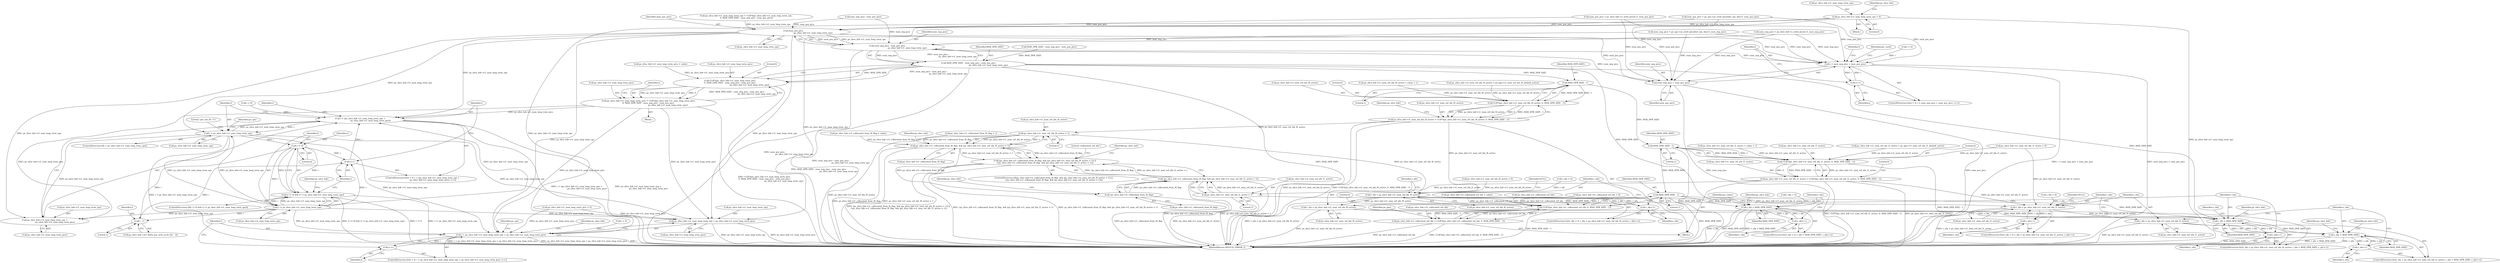 digraph "0_Android_7c9be319a279654e55a6d757265f88c61a16a4d5@pointer" {
"1000571" [label="(Call,ps_slice_hdr->i1_num_long_term_sps = 0)"];
"1000885" [label="(Call,num_pos_pics -\n                                                            ps_slice_hdr->i1_num_long_term_sps)"];
"1000883" [label="(Call,num_neg_pics - num_pos_pics -\n                                                            ps_slice_hdr->i1_num_long_term_sps)"];
"1000881" [label="(Call,MAX_DPB_SIZE - num_neg_pics - num_pos_pics -\n                                                            ps_slice_hdr->i1_num_long_term_sps)"];
"1000876" [label="(Call,CLIP3(ps_slice_hdr->i1_num_long_term_pics,\n 0, MAX_DPB_SIZE - num_neg_pics - num_pos_pics -\n                                                            ps_slice_hdr->i1_num_long_term_sps))"];
"1000872" [label="(Call,ps_slice_hdr->i1_num_long_term_pics = CLIP3(ps_slice_hdr->i1_num_long_term_pics,\n 0, MAX_DPB_SIZE - num_neg_pics - num_pos_pics -\n                                                            ps_slice_hdr->i1_num_long_term_sps))"];
"1000894" [label="(Call,i < (ps_slice_hdr->i1_num_long_term_sps +\n                                ps_slice_hdr->i1_num_long_term_pics))"];
"1000907" [label="(Call,i < ps_slice_hdr->i1_num_long_term_sps)"];
"1000896" [label="(Call,ps_slice_hdr->i1_num_long_term_sps +\n                                ps_slice_hdr->i1_num_long_term_pics)"];
"1001030" [label="(Call,i != 0)"];
"1000903" [label="(Call,i++)"];
"1001029" [label="(Call,(i != 0) && (i != ps_slice_hdr->i1_num_long_term_sps))"];
"1001033" [label="(Call,i != ps_slice_hdr->i1_num_long_term_sps)"];
"1001049" [label="(Call,i - 1)"];
"1001075" [label="(Call,i < ps_slice_hdr->i1_num_long_term_sps + ps_slice_hdr->i1_num_long_term_pics)"];
"1001084" [label="(Call,i++)"];
"1001077" [label="(Call,ps_slice_hdr->i1_num_long_term_sps + ps_slice_hdr->i1_num_long_term_pics)"];
"1001265" [label="(Call,MAX_DPB_SIZE - 1)"];
"1001260" [label="(Call,CLIP3(ps_slice_hdr->i1_num_ref_idx_l0_active, 0, MAX_DPB_SIZE - 1))"];
"1001256" [label="(Call,ps_slice_hdr->i1_num_ref_idx_l0_active = CLIP3(ps_slice_hdr->i1_num_ref_idx_l0_active, 0, MAX_DPB_SIZE - 1))"];
"1001390" [label="(Call,ps_slice_hdr->i1_num_ref_idx_l0_active > 1)"];
"1001386" [label="(Call,ps_slice_hdr->i1_collocated_from_l0_flag  && (ps_slice_hdr->i1_num_ref_idx_l0_active > 1))"];
"1001385" [label="(Call,(ps_slice_hdr->i1_collocated_from_l0_flag  && (ps_slice_hdr->i1_num_ref_idx_l0_active > 1)) ||\n (!ps_slice_hdr->i1_collocated_from_l0_flag  && (ps_slice_hdr->i1_num_ref_idx_l1_active > 1)))"];
"1001396" [label="(Call,!ps_slice_hdr->i1_collocated_from_l0_flag)"];
"1001395" [label="(Call,!ps_slice_hdr->i1_collocated_from_l0_flag  && (ps_slice_hdr->i1_num_ref_idx_l1_active > 1))"];
"1002286" [label="(Call,r_idx < ps_slice_hdr->i1_num_ref_idx_l0_active)"];
"1002291" [label="(Call,r_idx++)"];
"1002328" [label="(Call,r_idx = ps_slice_hdr->i1_num_ref_idx_l0_active)"];
"1002333" [label="(Call,r_idx < MAX_DPB_SIZE)"];
"1002336" [label="(Call,r_idx++)"];
"1002412" [label="(Call,r_idx < MAX_DPB_SIZE)"];
"1002415" [label="(Call,r_idx++)"];
"1001277" [label="(Call,MAX_DPB_SIZE - 1)"];
"1001272" [label="(Call,CLIP3(ps_slice_hdr->i1_num_ref_idx_l1_active, 0, MAX_DPB_SIZE - 1))"];
"1001268" [label="(Call,ps_slice_hdr->i1_num_ref_idx_l1_active = CLIP3(ps_slice_hdr->i1_num_ref_idx_l1_active, 0, MAX_DPB_SIZE - 1))"];
"1001400" [label="(Call,ps_slice_hdr->i1_num_ref_idx_l1_active > 1)"];
"1002365" [label="(Call,r_idx < ps_slice_hdr->i1_num_ref_idx_l1_active)"];
"1002370" [label="(Call,r_idx++)"];
"1002407" [label="(Call,r_idx = ps_slice_hdr->i1_num_ref_idx_l1_active)"];
"1001424" [label="(Call,MAX_DPB_SIZE - 1)"];
"1001419" [label="(Call,CLIP3(ps_slice_hdr->i1_collocated_ref_idx, 0, MAX_DPB_SIZE - 1))"];
"1001415" [label="(Call,ps_slice_hdr->i1_collocated_ref_idx = CLIP3(ps_slice_hdr->i1_collocated_ref_idx, 0, MAX_DPB_SIZE - 1))"];
"1002161" [label="(Call,r_idx < MAX_DPB_SIZE)"];
"1002164" [label="(Call,r_idx++)"];
"1001056" [label="(Call,i < num_neg_pics + num_pos_pics)"];
"1001061" [label="(Call,i++)"];
"1001058" [label="(Call,num_neg_pics + num_pos_pics)"];
"1000885" [label="(Call,num_pos_pics -\n                                                            ps_slice_hdr->i1_num_long_term_sps)"];
"1001261" [label="(Call,ps_slice_hdr->i1_num_ref_idx_l0_active)"];
"1001420" [label="(Call,ps_slice_hdr->i1_collocated_ref_idx)"];
"1000876" [label="(Call,CLIP3(ps_slice_hdr->i1_num_long_term_pics,\n 0, MAX_DPB_SIZE - num_neg_pics - num_pos_pics -\n                                                            ps_slice_hdr->i1_num_long_term_sps))"];
"1001265" [label="(Call,MAX_DPB_SIZE - 1)"];
"1001264" [label="(Literal,0)"];
"1000882" [label="(Identifier,MAX_DPB_SIZE)"];
"1001033" [label="(Call,i != ps_slice_hdr->i1_num_long_term_sps)"];
"1001208" [label="(Call,ps_slice_hdr->i1_num_ref_idx_l0_active = value + 1)"];
"1002336" [label="(Call,r_idx++)"];
"1002408" [label="(Identifier,r_idx)"];
"1002409" [label="(Call,ps_slice_hdr->i1_num_ref_idx_l1_active)"];
"1001357" [label="(Call,ps_slice_hdr->i1_collocated_ref_idx = 0)"];
"1001391" [label="(Call,ps_slice_hdr->i1_num_ref_idx_l0_active)"];
"1000890" [label="(ControlStructure,for(i = 0; i < (ps_slice_hdr->i1_num_long_term_sps +\n                                ps_slice_hdr->i1_num_long_term_pics); i++))"];
"1001090" [label="(Identifier,ps_slice_hdr)"];
"1000572" [label="(Call,ps_slice_hdr->i1_num_long_term_sps)"];
"1001226" [label="(Call,ps_slice_hdr->i1_num_ref_idx_l1_active = value + 1)"];
"1000873" [label="(Call,ps_slice_hdr->i1_num_long_term_pics)"];
"1000900" [label="(Call,ps_slice_hdr->i1_num_long_term_pics)"];
"1002296" [label="(Identifier,NULL)"];
"1001384" [label="(ControlStructure,if((ps_slice_hdr->i1_collocated_from_l0_flag  && (ps_slice_hdr->i1_num_ref_idx_l0_active > 1)) ||\n (!ps_slice_hdr->i1_collocated_from_l0_flag  && (ps_slice_hdr->i1_num_ref_idx_l1_active > 1))))"];
"1001395" [label="(Call,!ps_slice_hdr->i1_collocated_from_l0_flag  && (ps_slice_hdr->i1_num_ref_idx_l1_active > 1))"];
"1001045" [label="(Call,ps_slice_hdr->ai1_delta_poc_msb_cycle_lt[i - 1])"];
"1001078" [label="(Call,ps_slice_hdr->i1_num_long_term_sps)"];
"1002283" [label="(Call,r_idx = 0)"];
"1001417" [label="(Identifier,ps_slice_hdr)"];
"1002164" [label="(Call,r_idx++)"];
"1001085" [label="(Identifier,i)"];
"1000877" [label="(Call,ps_slice_hdr->i1_num_long_term_pics)"];
"1001270" [label="(Identifier,ps_slice_hdr)"];
"1001061" [label="(Call,i++)"];
"1000560" [label="(Block,)"];
"1001272" [label="(Call,CLIP3(ps_slice_hdr->i1_num_ref_idx_l1_active, 0, MAX_DPB_SIZE - 1))"];
"1001058" [label="(Call,num_neg_pics + num_pos_pics)"];
"1001260" [label="(Call,CLIP3(ps_slice_hdr->i1_num_ref_idx_l0_active, 0, MAX_DPB_SIZE - 1))"];
"1001282" [label="(Literal,0)"];
"1000906" [label="(ControlStructure,if(i < ps_slice_hdr->i1_num_long_term_sps))"];
"1001032" [label="(Literal,0)"];
"1000892" [label="(Identifier,i)"];
"1001256" [label="(Call,ps_slice_hdr->i1_num_ref_idx_l0_active = CLIP3(ps_slice_hdr->i1_num_ref_idx_l0_active, 0, MAX_DPB_SIZE - 1))"];
"1002337" [label="(Identifier,r_idx)"];
"1002371" [label="(Identifier,r_idx)"];
"1002162" [label="(Identifier,r_idx)"];
"1002367" [label="(Call,ps_slice_hdr->i1_num_ref_idx_l1_active)"];
"1001059" [label="(Identifier,num_neg_pics)"];
"1000916" [label="(Identifier,ps_sps)"];
"1001273" [label="(Call,ps_slice_hdr->i1_num_ref_idx_l1_active)"];
"1000764" [label="(Call,num_pos_pics = ps_sps->as_stref_picset[st_rps_idx].i1_num_pos_pics)"];
"1001268" [label="(Call,ps_slice_hdr->i1_num_ref_idx_l1_active = CLIP3(ps_slice_hdr->i1_num_ref_idx_l1_active, 0, MAX_DPB_SIZE - 1))"];
"1001072" [label="(Call,i = 0)"];
"1001426" [label="(Literal,1)"];
"1000576" [label="(Call,ps_slice_hdr->i1_num_long_term_pics = 0)"];
"1001415" [label="(Call,ps_slice_hdr->i1_collocated_ref_idx = CLIP3(ps_slice_hdr->i1_collocated_ref_idx, 0, MAX_DPB_SIZE - 1))"];
"1001035" [label="(Call,ps_slice_hdr->i1_num_long_term_sps)"];
"1001081" [label="(Call,ps_slice_hdr->i1_num_long_term_pics)"];
"1001034" [label="(Identifier,i)"];
"1002343" [label="(Identifier,ps_slice_hdr)"];
"1001029" [label="(Call,(i != 0) && (i != ps_slice_hdr->i1_num_long_term_sps))"];
"1002413" [label="(Identifier,r_idx)"];
"1001062" [label="(Identifier,i)"];
"1002282" [label="(ControlStructure,for(r_idx = 0; r_idx < ps_slice_hdr->i1_num_ref_idx_l0_active; r_idx++))"];
"1001098" [label="(Identifier,ps_sps)"];
"1001057" [label="(Identifier,i)"];
"1001423" [label="(Literal,0)"];
"1001424" [label="(Call,MAX_DPB_SIZE - 1)"];
"1001394" [label="(Literal,1)"];
"1001049" [label="(Call,i - 1)"];
"1000883" [label="(Call,num_neg_pics - num_pos_pics -\n                                                            ps_slice_hdr->i1_num_long_term_sps)"];
"1000891" [label="(Call,i = 0)"];
"1002223" [label="(Identifier,ps_codec)"];
"1002171" [label="(Identifier,ps_slice_hdr)"];
"1000755" [label="(Call,num_neg_pics = ps_sps->as_stref_picset[st_rps_idx].i1_num_neg_pics)"];
"1001031" [label="(Identifier,i)"];
"1001407" [label="(Literal,\"collocated_ref_idx\")"];
"1001060" [label="(Identifier,num_pos_pics)"];
"1001390" [label="(Call,ps_slice_hdr->i1_num_ref_idx_l0_active > 1)"];
"1002292" [label="(Identifier,r_idx)"];
"1001396" [label="(Call,!ps_slice_hdr->i1_collocated_from_l0_flag)"];
"1001379" [label="(Call,ps_slice_hdr->i1_collocated_from_l0_flag = value)"];
"1002375" [label="(Identifier,NULL)"];
"1001249" [label="(Call,ps_slice_hdr->i1_num_ref_idx_l1_active = ps_pps->i1_num_ref_idx_l1_default_active)"];
"1002443" [label="(Identifier,ps_slice_hdr)"];
"1002661" [label="(MethodReturn,IHEVCD_ERROR_T)"];
"1001257" [label="(Call,ps_slice_hdr->i1_num_ref_idx_l0_active)"];
"1002365" [label="(Call,r_idx < ps_slice_hdr->i1_num_ref_idx_l1_active)"];
"1000881" [label="(Call,MAX_DPB_SIZE - num_neg_pics - num_pos_pics -\n                                                            ps_slice_hdr->i1_num_long_term_sps)"];
"1000880" [label="(Literal,0)"];
"1001431" [label="(Identifier,ps_pps)"];
"1001050" [label="(Identifier,i)"];
"1001056" [label="(Call,i < num_neg_pics + num_pos_pics)"];
"1000832" [label="(Block,)"];
"1000908" [label="(Identifier,i)"];
"1001387" [label="(Call,ps_slice_hdr->i1_collocated_from_l0_flag)"];
"1000578" [label="(Identifier,ps_slice_hdr)"];
"1002414" [label="(Identifier,MAX_DPB_SIZE)"];
"1000571" [label="(Call,ps_slice_hdr->i1_num_long_term_sps = 0)"];
"1002158" [label="(Call,r_idx = 0)"];
"1002328" [label="(Call,r_idx = ps_slice_hdr->i1_num_ref_idx_l0_active)"];
"1000896" [label="(Call,ps_slice_hdr->i1_num_long_term_sps +\n                                ps_slice_hdr->i1_num_long_term_pics)"];
"1000966" [label="(Literal,\"poc_lsb_lt[ i ]\")"];
"1001076" [label="(Identifier,i)"];
"1001052" [label="(ControlStructure,for(i = 0; i < num_neg_pics + num_pos_pics; i++))"];
"1001277" [label="(Call,MAX_DPB_SIZE - 1)"];
"1000907" [label="(Call,i < ps_slice_hdr->i1_num_long_term_sps)"];
"1001075" [label="(Call,i < ps_slice_hdr->i1_num_long_term_sps + ps_slice_hdr->i1_num_long_term_pics)"];
"1000904" [label="(Identifier,i)"];
"1001042" [label="(Identifier,ps_slice_hdr)"];
"1001386" [label="(Call,ps_slice_hdr->i1_collocated_from_l0_flag  && (ps_slice_hdr->i1_num_ref_idx_l0_active > 1))"];
"1000860" [label="(Call,num_neg_pics - num_pos_pics)"];
"1002362" [label="(Call,r_idx = 0)"];
"1001410" [label="(Call,ps_slice_hdr->i1_collocated_ref_idx = value)"];
"1002334" [label="(Identifier,r_idx)"];
"1002361" [label="(ControlStructure,for(r_idx = 0; r_idx < ps_slice_hdr->i1_num_ref_idx_l1_active; r_idx++))"];
"1002287" [label="(Identifier,r_idx)"];
"1001269" [label="(Call,ps_slice_hdr->i1_num_ref_idx_l1_active)"];
"1001073" [label="(Identifier,i)"];
"1002329" [label="(Identifier,r_idx)"];
"1000807" [label="(Call,num_neg_pics = ps_slice_hdr->s_stref_picset.i1_num_neg_pics)"];
"1000858" [label="(Call,MAX_DPB_SIZE - num_neg_pics - num_pos_pics)"];
"1002422" [label="(Identifier,ps_slice_hdr)"];
"1002286" [label="(Call,r_idx < ps_slice_hdr->i1_num_ref_idx_l0_active)"];
"1001416" [label="(Call,ps_slice_hdr->i1_collocated_ref_idx)"];
"1000897" [label="(Call,ps_slice_hdr->i1_num_long_term_sps)"];
"1000884" [label="(Identifier,num_neg_pics)"];
"1002327" [label="(ControlStructure,for(r_idx = ps_slice_hdr->i1_num_ref_idx_l0_active; r_idx < MAX_DPB_SIZE; r_idx++))"];
"1001402" [label="(Identifier,ps_slice_hdr)"];
"1002407" [label="(Call,r_idx = ps_slice_hdr->i1_num_ref_idx_l1_active)"];
"1002416" [label="(Identifier,r_idx)"];
"1001279" [label="(Literal,1)"];
"1001276" [label="(Literal,0)"];
"1001054" [label="(Identifier,i)"];
"1002406" [label="(ControlStructure,for(r_idx = ps_slice_hdr->i1_num_ref_idx_l1_active; r_idx < MAX_DPB_SIZE; r_idx++))"];
"1001051" [label="(Literal,1)"];
"1002333" [label="(Call,r_idx < MAX_DPB_SIZE)"];
"1001278" [label="(Identifier,MAX_DPB_SIZE)"];
"1000903" [label="(Call,i++)"];
"1002412" [label="(Call,r_idx < MAX_DPB_SIZE)"];
"1000894" [label="(Call,i < (ps_slice_hdr->i1_num_long_term_sps +\n                                ps_slice_hdr->i1_num_long_term_pics))"];
"1001267" [label="(Literal,1)"];
"1001071" [label="(ControlStructure,for(i = 0; i < ps_slice_hdr->i1_num_long_term_sps + ps_slice_hdr->i1_num_long_term_pics; i++))"];
"1002335" [label="(Identifier,MAX_DPB_SIZE)"];
"1001161" [label="(Call,ps_slice_hdr->i1_num_ref_idx_l1_active = 0)"];
"1000872" [label="(Call,ps_slice_hdr->i1_num_long_term_pics = CLIP3(ps_slice_hdr->i1_num_long_term_pics,\n 0, MAX_DPB_SIZE - num_neg_pics - num_pos_pics -\n                                                            ps_slice_hdr->i1_num_long_term_sps))"];
"1000575" [label="(Literal,0)"];
"1002366" [label="(Identifier,r_idx)"];
"1001385" [label="(Call,(ps_slice_hdr->i1_collocated_from_l0_flag  && (ps_slice_hdr->i1_num_ref_idx_l0_active > 1)) ||\n (!ps_slice_hdr->i1_collocated_from_l0_flag  && (ps_slice_hdr->i1_num_ref_idx_l1_active > 1)))"];
"1001404" [label="(Literal,1)"];
"1001188" [label="(Block,)"];
"1002161" [label="(Call,r_idx < MAX_DPB_SIZE)"];
"1001235" [label="(Call,ps_slice_hdr->i1_num_ref_idx_l0_active = ps_pps->i1_num_ref_idx_l0_default_active)"];
"1001401" [label="(Call,ps_slice_hdr->i1_num_ref_idx_l1_active)"];
"1001066" [label="(Identifier,pi1_used)"];
"1002165" [label="(Identifier,r_idx)"];
"1002288" [label="(Call,ps_slice_hdr->i1_num_ref_idx_l0_active)"];
"1000895" [label="(Identifier,i)"];
"1001077" [label="(Call,ps_slice_hdr->i1_num_long_term_sps + ps_slice_hdr->i1_num_long_term_pics)"];
"1002330" [label="(Call,ps_slice_hdr->i1_num_ref_idx_l0_active)"];
"1002363" [label="(Identifier,r_idx)"];
"1001419" [label="(Call,CLIP3(ps_slice_hdr->i1_collocated_ref_idx, 0, MAX_DPB_SIZE - 1))"];
"1001398" [label="(Identifier,ps_slice_hdr)"];
"1001156" [label="(Call,ps_slice_hdr->i1_num_ref_idx_l0_active = 0)"];
"1002370" [label="(Call,r_idx++)"];
"1001352" [label="(Call,ps_slice_hdr->i1_collocated_from_l0_flag = 1)"];
"1000886" [label="(Identifier,num_pos_pics)"];
"1001030" [label="(Call,i != 0)"];
"1000887" [label="(Call,ps_slice_hdr->i1_num_long_term_sps)"];
"1001053" [label="(Call,i = 0)"];
"1001084" [label="(Call,i++)"];
"1001028" [label="(ControlStructure,if((i != 0) && (i != ps_slice_hdr->i1_num_long_term_sps)))"];
"1002291" [label="(Call,r_idx++)"];
"1000814" [label="(Call,num_pos_pics = ps_slice_hdr->s_stref_picset.i1_num_pos_pics)"];
"1000849" [label="(Call,ps_slice_hdr->i1_num_long_term_sps = CLIP3(ps_slice_hdr->i1_num_long_term_sps,\n 0, MAX_DPB_SIZE - num_neg_pics - num_pos_pics))"];
"1001425" [label="(Identifier,MAX_DPB_SIZE)"];
"1000909" [label="(Call,ps_slice_hdr->i1_num_long_term_sps)"];
"1002415" [label="(Call,r_idx++)"];
"1001400" [label="(Call,ps_slice_hdr->i1_num_ref_idx_l1_active > 1)"];
"1002163" [label="(Identifier,MAX_DPB_SIZE)"];
"1002157" [label="(ControlStructure,for(r_idx = 0; r_idx < MAX_DPB_SIZE; r_idx++))"];
"1001266" [label="(Identifier,MAX_DPB_SIZE)"];
"1000867" [label="(Call,ps_slice_hdr->i1_num_long_term_pics = value)"];
"1001397" [label="(Call,ps_slice_hdr->i1_collocated_from_l0_flag)"];
"1000571" -> "1000560"  [label="AST: "];
"1000571" -> "1000575"  [label="CFG: "];
"1000572" -> "1000571"  [label="AST: "];
"1000575" -> "1000571"  [label="AST: "];
"1000578" -> "1000571"  [label="CFG: "];
"1000571" -> "1002661"  [label="DDG: ps_slice_hdr->i1_num_long_term_sps"];
"1000571" -> "1000885"  [label="DDG: ps_slice_hdr->i1_num_long_term_sps"];
"1000571" -> "1001075"  [label="DDG: ps_slice_hdr->i1_num_long_term_sps"];
"1000571" -> "1001077"  [label="DDG: ps_slice_hdr->i1_num_long_term_sps"];
"1000885" -> "1000883"  [label="AST: "];
"1000885" -> "1000887"  [label="CFG: "];
"1000886" -> "1000885"  [label="AST: "];
"1000887" -> "1000885"  [label="AST: "];
"1000883" -> "1000885"  [label="CFG: "];
"1000885" -> "1000883"  [label="DDG: num_pos_pics"];
"1000885" -> "1000883"  [label="DDG: ps_slice_hdr->i1_num_long_term_sps"];
"1000814" -> "1000885"  [label="DDG: num_pos_pics"];
"1000764" -> "1000885"  [label="DDG: num_pos_pics"];
"1000860" -> "1000885"  [label="DDG: num_pos_pics"];
"1000849" -> "1000885"  [label="DDG: ps_slice_hdr->i1_num_long_term_sps"];
"1000885" -> "1000894"  [label="DDG: ps_slice_hdr->i1_num_long_term_sps"];
"1000885" -> "1000896"  [label="DDG: ps_slice_hdr->i1_num_long_term_sps"];
"1000885" -> "1000907"  [label="DDG: ps_slice_hdr->i1_num_long_term_sps"];
"1000885" -> "1001056"  [label="DDG: num_pos_pics"];
"1000885" -> "1001058"  [label="DDG: num_pos_pics"];
"1000885" -> "1001075"  [label="DDG: ps_slice_hdr->i1_num_long_term_sps"];
"1000885" -> "1001077"  [label="DDG: ps_slice_hdr->i1_num_long_term_sps"];
"1000883" -> "1000881"  [label="AST: "];
"1000884" -> "1000883"  [label="AST: "];
"1000881" -> "1000883"  [label="CFG: "];
"1000883" -> "1002661"  [label="DDG: num_pos_pics -\n                                                            ps_slice_hdr->i1_num_long_term_sps"];
"1000883" -> "1000881"  [label="DDG: num_neg_pics"];
"1000883" -> "1000881"  [label="DDG: num_pos_pics -\n                                                            ps_slice_hdr->i1_num_long_term_sps"];
"1000807" -> "1000883"  [label="DDG: num_neg_pics"];
"1000755" -> "1000883"  [label="DDG: num_neg_pics"];
"1000860" -> "1000883"  [label="DDG: num_neg_pics"];
"1000883" -> "1001056"  [label="DDG: num_neg_pics"];
"1000883" -> "1001058"  [label="DDG: num_neg_pics"];
"1000881" -> "1000876"  [label="AST: "];
"1000882" -> "1000881"  [label="AST: "];
"1000876" -> "1000881"  [label="CFG: "];
"1000881" -> "1002661"  [label="DDG: num_neg_pics - num_pos_pics -\n                                                            ps_slice_hdr->i1_num_long_term_sps"];
"1000881" -> "1002661"  [label="DDG: MAX_DPB_SIZE"];
"1000881" -> "1000876"  [label="DDG: MAX_DPB_SIZE"];
"1000881" -> "1000876"  [label="DDG: num_neg_pics - num_pos_pics -\n                                                            ps_slice_hdr->i1_num_long_term_sps"];
"1000858" -> "1000881"  [label="DDG: MAX_DPB_SIZE"];
"1000881" -> "1001265"  [label="DDG: MAX_DPB_SIZE"];
"1000881" -> "1002161"  [label="DDG: MAX_DPB_SIZE"];
"1000881" -> "1002333"  [label="DDG: MAX_DPB_SIZE"];
"1000876" -> "1000872"  [label="AST: "];
"1000877" -> "1000876"  [label="AST: "];
"1000880" -> "1000876"  [label="AST: "];
"1000872" -> "1000876"  [label="CFG: "];
"1000876" -> "1002661"  [label="DDG: MAX_DPB_SIZE - num_neg_pics - num_pos_pics -\n                                                            ps_slice_hdr->i1_num_long_term_sps"];
"1000876" -> "1000872"  [label="DDG: ps_slice_hdr->i1_num_long_term_pics"];
"1000876" -> "1000872"  [label="DDG: 0"];
"1000876" -> "1000872"  [label="DDG: MAX_DPB_SIZE - num_neg_pics - num_pos_pics -\n                                                            ps_slice_hdr->i1_num_long_term_sps"];
"1000867" -> "1000876"  [label="DDG: ps_slice_hdr->i1_num_long_term_pics"];
"1000872" -> "1000832"  [label="AST: "];
"1000873" -> "1000872"  [label="AST: "];
"1000892" -> "1000872"  [label="CFG: "];
"1000872" -> "1002661"  [label="DDG: CLIP3(ps_slice_hdr->i1_num_long_term_pics,\n 0, MAX_DPB_SIZE - num_neg_pics - num_pos_pics -\n                                                            ps_slice_hdr->i1_num_long_term_sps)"];
"1000872" -> "1000894"  [label="DDG: ps_slice_hdr->i1_num_long_term_pics"];
"1000872" -> "1000896"  [label="DDG: ps_slice_hdr->i1_num_long_term_pics"];
"1000872" -> "1001075"  [label="DDG: ps_slice_hdr->i1_num_long_term_pics"];
"1000872" -> "1001077"  [label="DDG: ps_slice_hdr->i1_num_long_term_pics"];
"1000894" -> "1000890"  [label="AST: "];
"1000894" -> "1000896"  [label="CFG: "];
"1000895" -> "1000894"  [label="AST: "];
"1000896" -> "1000894"  [label="AST: "];
"1000908" -> "1000894"  [label="CFG: "];
"1001054" -> "1000894"  [label="CFG: "];
"1000894" -> "1002661"  [label="DDG: i < (ps_slice_hdr->i1_num_long_term_sps +\n                                ps_slice_hdr->i1_num_long_term_pics)"];
"1000894" -> "1002661"  [label="DDG: ps_slice_hdr->i1_num_long_term_sps +\n                                ps_slice_hdr->i1_num_long_term_pics"];
"1000903" -> "1000894"  [label="DDG: i"];
"1000891" -> "1000894"  [label="DDG: i"];
"1000907" -> "1000894"  [label="DDG: ps_slice_hdr->i1_num_long_term_sps"];
"1001033" -> "1000894"  [label="DDG: ps_slice_hdr->i1_num_long_term_sps"];
"1000894" -> "1000907"  [label="DDG: i"];
"1000907" -> "1000906"  [label="AST: "];
"1000907" -> "1000909"  [label="CFG: "];
"1000908" -> "1000907"  [label="AST: "];
"1000909" -> "1000907"  [label="AST: "];
"1000916" -> "1000907"  [label="CFG: "];
"1000966" -> "1000907"  [label="CFG: "];
"1000907" -> "1002661"  [label="DDG: i < ps_slice_hdr->i1_num_long_term_sps"];
"1000907" -> "1000896"  [label="DDG: ps_slice_hdr->i1_num_long_term_sps"];
"1001033" -> "1000907"  [label="DDG: ps_slice_hdr->i1_num_long_term_sps"];
"1000907" -> "1001030"  [label="DDG: i"];
"1000907" -> "1001033"  [label="DDG: ps_slice_hdr->i1_num_long_term_sps"];
"1000907" -> "1001075"  [label="DDG: ps_slice_hdr->i1_num_long_term_sps"];
"1000907" -> "1001077"  [label="DDG: ps_slice_hdr->i1_num_long_term_sps"];
"1000896" -> "1000900"  [label="CFG: "];
"1000897" -> "1000896"  [label="AST: "];
"1000900" -> "1000896"  [label="AST: "];
"1001033" -> "1000896"  [label="DDG: ps_slice_hdr->i1_num_long_term_sps"];
"1001030" -> "1001029"  [label="AST: "];
"1001030" -> "1001032"  [label="CFG: "];
"1001031" -> "1001030"  [label="AST: "];
"1001032" -> "1001030"  [label="AST: "];
"1001034" -> "1001030"  [label="CFG: "];
"1001029" -> "1001030"  [label="CFG: "];
"1001030" -> "1000903"  [label="DDG: i"];
"1001030" -> "1001029"  [label="DDG: i"];
"1001030" -> "1001029"  [label="DDG: 0"];
"1001030" -> "1001033"  [label="DDG: i"];
"1001030" -> "1001049"  [label="DDG: i"];
"1000903" -> "1000890"  [label="AST: "];
"1000903" -> "1000904"  [label="CFG: "];
"1000904" -> "1000903"  [label="AST: "];
"1000895" -> "1000903"  [label="CFG: "];
"1001049" -> "1000903"  [label="DDG: i"];
"1001033" -> "1000903"  [label="DDG: i"];
"1001029" -> "1001028"  [label="AST: "];
"1001029" -> "1001033"  [label="CFG: "];
"1001033" -> "1001029"  [label="AST: "];
"1001042" -> "1001029"  [label="CFG: "];
"1000904" -> "1001029"  [label="CFG: "];
"1001029" -> "1002661"  [label="DDG: i != 0"];
"1001029" -> "1002661"  [label="DDG: i != ps_slice_hdr->i1_num_long_term_sps"];
"1001029" -> "1002661"  [label="DDG: (i != 0) && (i != ps_slice_hdr->i1_num_long_term_sps)"];
"1001033" -> "1001029"  [label="DDG: i"];
"1001033" -> "1001029"  [label="DDG: ps_slice_hdr->i1_num_long_term_sps"];
"1001033" -> "1001035"  [label="CFG: "];
"1001034" -> "1001033"  [label="AST: "];
"1001035" -> "1001033"  [label="AST: "];
"1001033" -> "1001049"  [label="DDG: i"];
"1001033" -> "1001075"  [label="DDG: ps_slice_hdr->i1_num_long_term_sps"];
"1001033" -> "1001077"  [label="DDG: ps_slice_hdr->i1_num_long_term_sps"];
"1001049" -> "1001045"  [label="AST: "];
"1001049" -> "1001051"  [label="CFG: "];
"1001050" -> "1001049"  [label="AST: "];
"1001051" -> "1001049"  [label="AST: "];
"1001045" -> "1001049"  [label="CFG: "];
"1001075" -> "1001071"  [label="AST: "];
"1001075" -> "1001077"  [label="CFG: "];
"1001076" -> "1001075"  [label="AST: "];
"1001077" -> "1001075"  [label="AST: "];
"1001090" -> "1001075"  [label="CFG: "];
"1001098" -> "1001075"  [label="CFG: "];
"1001075" -> "1002661"  [label="DDG: i < ps_slice_hdr->i1_num_long_term_sps + ps_slice_hdr->i1_num_long_term_pics"];
"1001075" -> "1002661"  [label="DDG: ps_slice_hdr->i1_num_long_term_sps + ps_slice_hdr->i1_num_long_term_pics"];
"1001075" -> "1002661"  [label="DDG: i"];
"1001084" -> "1001075"  [label="DDG: i"];
"1001072" -> "1001075"  [label="DDG: i"];
"1000576" -> "1001075"  [label="DDG: ps_slice_hdr->i1_num_long_term_pics"];
"1001075" -> "1001084"  [label="DDG: i"];
"1001084" -> "1001071"  [label="AST: "];
"1001084" -> "1001085"  [label="CFG: "];
"1001085" -> "1001084"  [label="AST: "];
"1001076" -> "1001084"  [label="CFG: "];
"1001077" -> "1001081"  [label="CFG: "];
"1001078" -> "1001077"  [label="AST: "];
"1001081" -> "1001077"  [label="AST: "];
"1001077" -> "1002661"  [label="DDG: ps_slice_hdr->i1_num_long_term_sps"];
"1001077" -> "1002661"  [label="DDG: ps_slice_hdr->i1_num_long_term_pics"];
"1000576" -> "1001077"  [label="DDG: ps_slice_hdr->i1_num_long_term_pics"];
"1001265" -> "1001260"  [label="AST: "];
"1001265" -> "1001267"  [label="CFG: "];
"1001266" -> "1001265"  [label="AST: "];
"1001267" -> "1001265"  [label="AST: "];
"1001260" -> "1001265"  [label="CFG: "];
"1001265" -> "1001260"  [label="DDG: MAX_DPB_SIZE"];
"1001265" -> "1001260"  [label="DDG: 1"];
"1001265" -> "1001277"  [label="DDG: MAX_DPB_SIZE"];
"1001260" -> "1001256"  [label="AST: "];
"1001261" -> "1001260"  [label="AST: "];
"1001264" -> "1001260"  [label="AST: "];
"1001256" -> "1001260"  [label="CFG: "];
"1001260" -> "1001256"  [label="DDG: ps_slice_hdr->i1_num_ref_idx_l0_active"];
"1001260" -> "1001256"  [label="DDG: 0"];
"1001260" -> "1001256"  [label="DDG: MAX_DPB_SIZE - 1"];
"1001208" -> "1001260"  [label="DDG: ps_slice_hdr->i1_num_ref_idx_l0_active"];
"1001235" -> "1001260"  [label="DDG: ps_slice_hdr->i1_num_ref_idx_l0_active"];
"1001256" -> "1001188"  [label="AST: "];
"1001257" -> "1001256"  [label="AST: "];
"1001270" -> "1001256"  [label="CFG: "];
"1001256" -> "1002661"  [label="DDG: ps_slice_hdr->i1_num_ref_idx_l0_active"];
"1001256" -> "1002661"  [label="DDG: CLIP3(ps_slice_hdr->i1_num_ref_idx_l0_active, 0, MAX_DPB_SIZE - 1)"];
"1001256" -> "1001390"  [label="DDG: ps_slice_hdr->i1_num_ref_idx_l0_active"];
"1001256" -> "1002286"  [label="DDG: ps_slice_hdr->i1_num_ref_idx_l0_active"];
"1001390" -> "1001386"  [label="AST: "];
"1001390" -> "1001394"  [label="CFG: "];
"1001391" -> "1001390"  [label="AST: "];
"1001394" -> "1001390"  [label="AST: "];
"1001386" -> "1001390"  [label="CFG: "];
"1001390" -> "1002661"  [label="DDG: ps_slice_hdr->i1_num_ref_idx_l0_active"];
"1001390" -> "1001386"  [label="DDG: ps_slice_hdr->i1_num_ref_idx_l0_active"];
"1001390" -> "1001386"  [label="DDG: 1"];
"1001390" -> "1002286"  [label="DDG: ps_slice_hdr->i1_num_ref_idx_l0_active"];
"1001386" -> "1001385"  [label="AST: "];
"1001386" -> "1001387"  [label="CFG: "];
"1001387" -> "1001386"  [label="AST: "];
"1001398" -> "1001386"  [label="CFG: "];
"1001385" -> "1001386"  [label="CFG: "];
"1001386" -> "1002661"  [label="DDG: ps_slice_hdr->i1_collocated_from_l0_flag"];
"1001386" -> "1002661"  [label="DDG: ps_slice_hdr->i1_num_ref_idx_l0_active > 1"];
"1001386" -> "1001385"  [label="DDG: ps_slice_hdr->i1_collocated_from_l0_flag"];
"1001386" -> "1001385"  [label="DDG: ps_slice_hdr->i1_num_ref_idx_l0_active > 1"];
"1001379" -> "1001386"  [label="DDG: ps_slice_hdr->i1_collocated_from_l0_flag"];
"1001352" -> "1001386"  [label="DDG: ps_slice_hdr->i1_collocated_from_l0_flag"];
"1001386" -> "1001396"  [label="DDG: ps_slice_hdr->i1_collocated_from_l0_flag"];
"1001385" -> "1001384"  [label="AST: "];
"1001385" -> "1001395"  [label="CFG: "];
"1001395" -> "1001385"  [label="AST: "];
"1001407" -> "1001385"  [label="CFG: "];
"1001417" -> "1001385"  [label="CFG: "];
"1001385" -> "1002661"  [label="DDG: (ps_slice_hdr->i1_collocated_from_l0_flag  && (ps_slice_hdr->i1_num_ref_idx_l0_active > 1)) ||\n (!ps_slice_hdr->i1_collocated_from_l0_flag  && (ps_slice_hdr->i1_num_ref_idx_l1_active > 1))"];
"1001385" -> "1002661"  [label="DDG: !ps_slice_hdr->i1_collocated_from_l0_flag  && (ps_slice_hdr->i1_num_ref_idx_l1_active > 1)"];
"1001385" -> "1002661"  [label="DDG: ps_slice_hdr->i1_collocated_from_l0_flag  && (ps_slice_hdr->i1_num_ref_idx_l0_active > 1)"];
"1001395" -> "1001385"  [label="DDG: !ps_slice_hdr->i1_collocated_from_l0_flag"];
"1001395" -> "1001385"  [label="DDG: ps_slice_hdr->i1_num_ref_idx_l1_active > 1"];
"1001396" -> "1001395"  [label="AST: "];
"1001396" -> "1001397"  [label="CFG: "];
"1001397" -> "1001396"  [label="AST: "];
"1001402" -> "1001396"  [label="CFG: "];
"1001395" -> "1001396"  [label="CFG: "];
"1001396" -> "1002661"  [label="DDG: ps_slice_hdr->i1_collocated_from_l0_flag"];
"1001396" -> "1001395"  [label="DDG: ps_slice_hdr->i1_collocated_from_l0_flag"];
"1001395" -> "1001400"  [label="CFG: "];
"1001400" -> "1001395"  [label="AST: "];
"1001395" -> "1002661"  [label="DDG: ps_slice_hdr->i1_num_ref_idx_l1_active > 1"];
"1001395" -> "1002661"  [label="DDG: !ps_slice_hdr->i1_collocated_from_l0_flag"];
"1001400" -> "1001395"  [label="DDG: ps_slice_hdr->i1_num_ref_idx_l1_active"];
"1001400" -> "1001395"  [label="DDG: 1"];
"1002286" -> "1002282"  [label="AST: "];
"1002286" -> "1002288"  [label="CFG: "];
"1002287" -> "1002286"  [label="AST: "];
"1002288" -> "1002286"  [label="AST: "];
"1002296" -> "1002286"  [label="CFG: "];
"1002329" -> "1002286"  [label="CFG: "];
"1002286" -> "1002661"  [label="DDG: r_idx < ps_slice_hdr->i1_num_ref_idx_l0_active"];
"1002283" -> "1002286"  [label="DDG: r_idx"];
"1002291" -> "1002286"  [label="DDG: r_idx"];
"1001156" -> "1002286"  [label="DDG: ps_slice_hdr->i1_num_ref_idx_l0_active"];
"1002286" -> "1002291"  [label="DDG: r_idx"];
"1002286" -> "1002328"  [label="DDG: ps_slice_hdr->i1_num_ref_idx_l0_active"];
"1002291" -> "1002282"  [label="AST: "];
"1002291" -> "1002292"  [label="CFG: "];
"1002292" -> "1002291"  [label="AST: "];
"1002287" -> "1002291"  [label="CFG: "];
"1002328" -> "1002327"  [label="AST: "];
"1002328" -> "1002330"  [label="CFG: "];
"1002329" -> "1002328"  [label="AST: "];
"1002330" -> "1002328"  [label="AST: "];
"1002334" -> "1002328"  [label="CFG: "];
"1002328" -> "1002661"  [label="DDG: ps_slice_hdr->i1_num_ref_idx_l0_active"];
"1002328" -> "1002333"  [label="DDG: r_idx"];
"1002333" -> "1002327"  [label="AST: "];
"1002333" -> "1002335"  [label="CFG: "];
"1002334" -> "1002333"  [label="AST: "];
"1002335" -> "1002333"  [label="AST: "];
"1002343" -> "1002333"  [label="CFG: "];
"1002363" -> "1002333"  [label="CFG: "];
"1002336" -> "1002333"  [label="DDG: r_idx"];
"1001424" -> "1002333"  [label="DDG: MAX_DPB_SIZE"];
"1002161" -> "1002333"  [label="DDG: MAX_DPB_SIZE"];
"1002333" -> "1002336"  [label="DDG: r_idx"];
"1002333" -> "1002412"  [label="DDG: MAX_DPB_SIZE"];
"1002336" -> "1002327"  [label="AST: "];
"1002336" -> "1002337"  [label="CFG: "];
"1002337" -> "1002336"  [label="AST: "];
"1002334" -> "1002336"  [label="CFG: "];
"1002412" -> "1002406"  [label="AST: "];
"1002412" -> "1002414"  [label="CFG: "];
"1002413" -> "1002412"  [label="AST: "];
"1002414" -> "1002412"  [label="AST: "];
"1002422" -> "1002412"  [label="CFG: "];
"1002443" -> "1002412"  [label="CFG: "];
"1002412" -> "1002661"  [label="DDG: r_idx"];
"1002412" -> "1002661"  [label="DDG: MAX_DPB_SIZE"];
"1002412" -> "1002661"  [label="DDG: r_idx < MAX_DPB_SIZE"];
"1002407" -> "1002412"  [label="DDG: r_idx"];
"1002415" -> "1002412"  [label="DDG: r_idx"];
"1002412" -> "1002415"  [label="DDG: r_idx"];
"1002415" -> "1002406"  [label="AST: "];
"1002415" -> "1002416"  [label="CFG: "];
"1002416" -> "1002415"  [label="AST: "];
"1002413" -> "1002415"  [label="CFG: "];
"1001277" -> "1001272"  [label="AST: "];
"1001277" -> "1001279"  [label="CFG: "];
"1001278" -> "1001277"  [label="AST: "];
"1001279" -> "1001277"  [label="AST: "];
"1001272" -> "1001277"  [label="CFG: "];
"1001277" -> "1002661"  [label="DDG: MAX_DPB_SIZE"];
"1001277" -> "1001272"  [label="DDG: MAX_DPB_SIZE"];
"1001277" -> "1001272"  [label="DDG: 1"];
"1001277" -> "1001424"  [label="DDG: MAX_DPB_SIZE"];
"1001272" -> "1001268"  [label="AST: "];
"1001273" -> "1001272"  [label="AST: "];
"1001276" -> "1001272"  [label="AST: "];
"1001268" -> "1001272"  [label="CFG: "];
"1001272" -> "1002661"  [label="DDG: MAX_DPB_SIZE - 1"];
"1001272" -> "1001268"  [label="DDG: ps_slice_hdr->i1_num_ref_idx_l1_active"];
"1001272" -> "1001268"  [label="DDG: 0"];
"1001272" -> "1001268"  [label="DDG: MAX_DPB_SIZE - 1"];
"1001249" -> "1001272"  [label="DDG: ps_slice_hdr->i1_num_ref_idx_l1_active"];
"1001226" -> "1001272"  [label="DDG: ps_slice_hdr->i1_num_ref_idx_l1_active"];
"1001161" -> "1001272"  [label="DDG: ps_slice_hdr->i1_num_ref_idx_l1_active"];
"1001268" -> "1001188"  [label="AST: "];
"1001269" -> "1001268"  [label="AST: "];
"1001282" -> "1001268"  [label="CFG: "];
"1001268" -> "1002661"  [label="DDG: CLIP3(ps_slice_hdr->i1_num_ref_idx_l1_active, 0, MAX_DPB_SIZE - 1)"];
"1001268" -> "1002661"  [label="DDG: ps_slice_hdr->i1_num_ref_idx_l1_active"];
"1001268" -> "1001400"  [label="DDG: ps_slice_hdr->i1_num_ref_idx_l1_active"];
"1001268" -> "1002365"  [label="DDG: ps_slice_hdr->i1_num_ref_idx_l1_active"];
"1001400" -> "1001404"  [label="CFG: "];
"1001401" -> "1001400"  [label="AST: "];
"1001404" -> "1001400"  [label="AST: "];
"1001400" -> "1002661"  [label="DDG: ps_slice_hdr->i1_num_ref_idx_l1_active"];
"1001400" -> "1002365"  [label="DDG: ps_slice_hdr->i1_num_ref_idx_l1_active"];
"1002365" -> "1002361"  [label="AST: "];
"1002365" -> "1002367"  [label="CFG: "];
"1002366" -> "1002365"  [label="AST: "];
"1002367" -> "1002365"  [label="AST: "];
"1002375" -> "1002365"  [label="CFG: "];
"1002408" -> "1002365"  [label="CFG: "];
"1002365" -> "1002661"  [label="DDG: r_idx < ps_slice_hdr->i1_num_ref_idx_l1_active"];
"1002362" -> "1002365"  [label="DDG: r_idx"];
"1002370" -> "1002365"  [label="DDG: r_idx"];
"1001161" -> "1002365"  [label="DDG: ps_slice_hdr->i1_num_ref_idx_l1_active"];
"1002365" -> "1002370"  [label="DDG: r_idx"];
"1002365" -> "1002407"  [label="DDG: ps_slice_hdr->i1_num_ref_idx_l1_active"];
"1002370" -> "1002361"  [label="AST: "];
"1002370" -> "1002371"  [label="CFG: "];
"1002371" -> "1002370"  [label="AST: "];
"1002366" -> "1002370"  [label="CFG: "];
"1002407" -> "1002406"  [label="AST: "];
"1002407" -> "1002409"  [label="CFG: "];
"1002408" -> "1002407"  [label="AST: "];
"1002409" -> "1002407"  [label="AST: "];
"1002413" -> "1002407"  [label="CFG: "];
"1002407" -> "1002661"  [label="DDG: ps_slice_hdr->i1_num_ref_idx_l1_active"];
"1001424" -> "1001419"  [label="AST: "];
"1001424" -> "1001426"  [label="CFG: "];
"1001425" -> "1001424"  [label="AST: "];
"1001426" -> "1001424"  [label="AST: "];
"1001419" -> "1001424"  [label="CFG: "];
"1001424" -> "1002661"  [label="DDG: MAX_DPB_SIZE"];
"1001424" -> "1001419"  [label="DDG: MAX_DPB_SIZE"];
"1001424" -> "1001419"  [label="DDG: 1"];
"1001424" -> "1002161"  [label="DDG: MAX_DPB_SIZE"];
"1001419" -> "1001415"  [label="AST: "];
"1001420" -> "1001419"  [label="AST: "];
"1001423" -> "1001419"  [label="AST: "];
"1001415" -> "1001419"  [label="CFG: "];
"1001419" -> "1002661"  [label="DDG: MAX_DPB_SIZE - 1"];
"1001419" -> "1001415"  [label="DDG: ps_slice_hdr->i1_collocated_ref_idx"];
"1001419" -> "1001415"  [label="DDG: 0"];
"1001419" -> "1001415"  [label="DDG: MAX_DPB_SIZE - 1"];
"1001410" -> "1001419"  [label="DDG: ps_slice_hdr->i1_collocated_ref_idx"];
"1001357" -> "1001419"  [label="DDG: ps_slice_hdr->i1_collocated_ref_idx"];
"1001415" -> "1001188"  [label="AST: "];
"1001416" -> "1001415"  [label="AST: "];
"1001431" -> "1001415"  [label="CFG: "];
"1001415" -> "1002661"  [label="DDG: CLIP3(ps_slice_hdr->i1_collocated_ref_idx, 0, MAX_DPB_SIZE - 1)"];
"1001415" -> "1002661"  [label="DDG: ps_slice_hdr->i1_collocated_ref_idx"];
"1002161" -> "1002157"  [label="AST: "];
"1002161" -> "1002163"  [label="CFG: "];
"1002162" -> "1002161"  [label="AST: "];
"1002163" -> "1002161"  [label="AST: "];
"1002171" -> "1002161"  [label="CFG: "];
"1002223" -> "1002161"  [label="CFG: "];
"1002161" -> "1002661"  [label="DDG: r_idx"];
"1002161" -> "1002661"  [label="DDG: MAX_DPB_SIZE"];
"1002161" -> "1002661"  [label="DDG: r_idx < MAX_DPB_SIZE"];
"1002164" -> "1002161"  [label="DDG: r_idx"];
"1002158" -> "1002161"  [label="DDG: r_idx"];
"1002161" -> "1002164"  [label="DDG: r_idx"];
"1002164" -> "1002157"  [label="AST: "];
"1002164" -> "1002165"  [label="CFG: "];
"1002165" -> "1002164"  [label="AST: "];
"1002162" -> "1002164"  [label="CFG: "];
"1001056" -> "1001052"  [label="AST: "];
"1001056" -> "1001058"  [label="CFG: "];
"1001057" -> "1001056"  [label="AST: "];
"1001058" -> "1001056"  [label="AST: "];
"1001066" -> "1001056"  [label="CFG: "];
"1001073" -> "1001056"  [label="CFG: "];
"1001056" -> "1002661"  [label="DDG: i < num_neg_pics + num_pos_pics"];
"1001056" -> "1002661"  [label="DDG: num_neg_pics + num_pos_pics"];
"1001061" -> "1001056"  [label="DDG: i"];
"1001053" -> "1001056"  [label="DDG: i"];
"1000807" -> "1001056"  [label="DDG: num_neg_pics"];
"1000755" -> "1001056"  [label="DDG: num_neg_pics"];
"1000814" -> "1001056"  [label="DDG: num_pos_pics"];
"1000764" -> "1001056"  [label="DDG: num_pos_pics"];
"1001056" -> "1001061"  [label="DDG: i"];
"1001061" -> "1001052"  [label="AST: "];
"1001061" -> "1001062"  [label="CFG: "];
"1001062" -> "1001061"  [label="AST: "];
"1001057" -> "1001061"  [label="CFG: "];
"1001058" -> "1001060"  [label="CFG: "];
"1001059" -> "1001058"  [label="AST: "];
"1001060" -> "1001058"  [label="AST: "];
"1001058" -> "1002661"  [label="DDG: num_pos_pics"];
"1001058" -> "1002661"  [label="DDG: num_neg_pics"];
"1000807" -> "1001058"  [label="DDG: num_neg_pics"];
"1000755" -> "1001058"  [label="DDG: num_neg_pics"];
"1000814" -> "1001058"  [label="DDG: num_pos_pics"];
"1000764" -> "1001058"  [label="DDG: num_pos_pics"];
}
